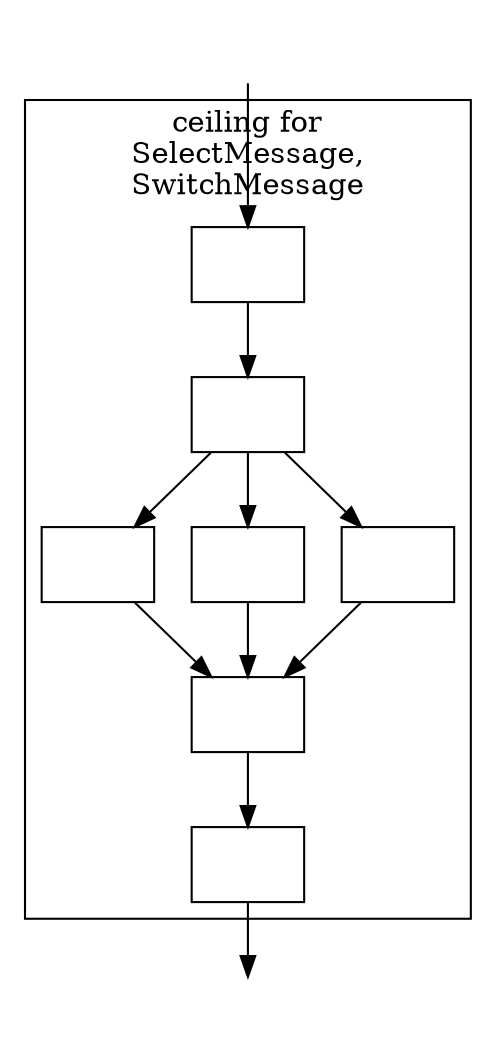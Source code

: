 digraph G {
  node[shape=box,label=""];
  A [label="",color=white];
  C [label="",color=white];

  subgraph cluster0 {
    label="ceiling for\nSelectMessage,\nSwitchMessage"
Before->Splitter
Splitter->B1
Splitter->B2
Splitter->BN
B1->Joiner
B2->Joiner
BN->Joiner
Joiner->After
  }

A->Before
  After->C
}